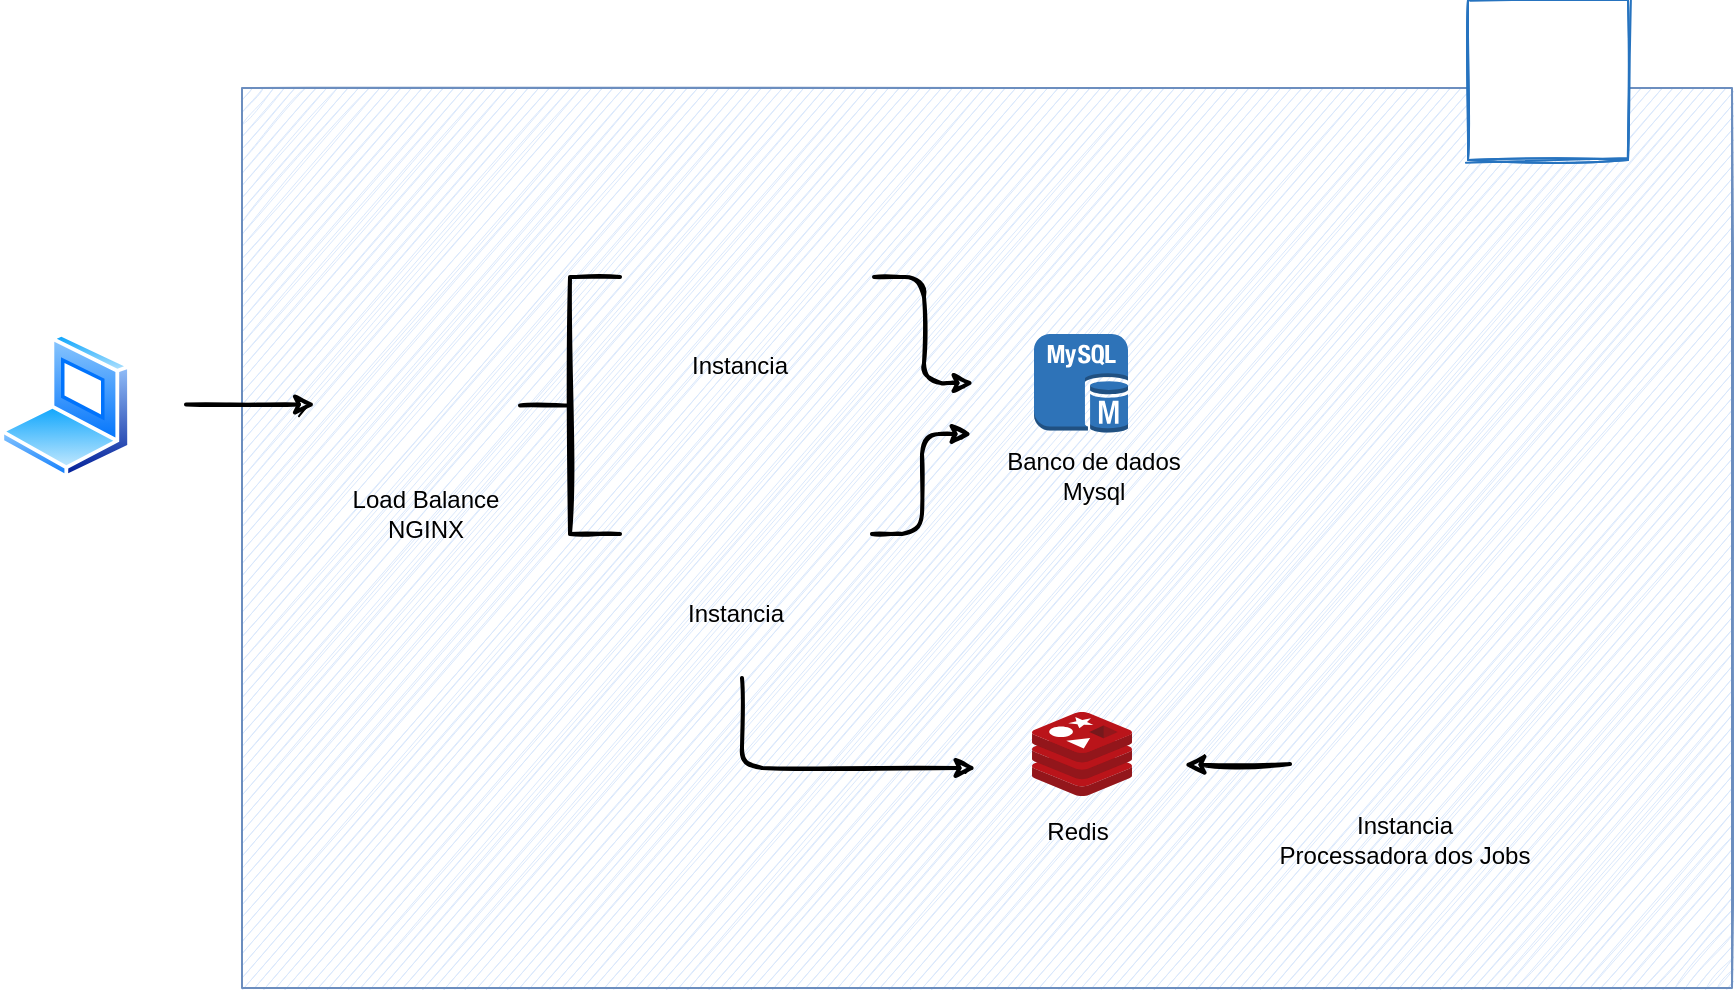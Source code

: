 <mxfile version="14.7.7" type="device"><diagram id="lG3-8pRfwBadwnIxL6H_" name="Page-1"><mxGraphModel dx="1422" dy="794" grid="0" gridSize="10" guides="1" tooltips="1" connect="1" arrows="1" fold="1" page="1" pageScale="1" pageWidth="1100" pageHeight="850" background="none" math="0" shadow="0"><root><mxCell id="0"/><mxCell id="1" parent="0"/><mxCell id="SAm1mcPnSfFld4N1-0k6-8" value="" style="verticalLabelPosition=bottom;verticalAlign=top;html=1;shape=mxgraph.basic.rect;fillColor2=none;strokeWidth=1;size=20;indent=5;sketch=1;fillColor=#dae8fc;strokeColor=#6c8ebf;shadow=0;" vertex="1" parent="1"><mxGeometry x="192" y="140" width="745" height="450" as="geometry"/></mxCell><mxCell id="SAm1mcPnSfFld4N1-0k6-2" value="" style="shape=image;html=1;verticalAlign=top;verticalLabelPosition=bottom;imageAspect=0;aspect=fixed;image=https://cdn4.iconfinder.com/data/icons/logos-and-brands/512/97_Docker_logo_logos-128.png;imageBackground=#ffffff;sketch=1;imageBorder=#2673BF;" vertex="1" parent="1"><mxGeometry x="805" y="96" width="80" height="80" as="geometry"/></mxCell><mxCell id="SAm1mcPnSfFld4N1-0k6-27" value="" style="group" vertex="1" connectable="0" parent="1"><mxGeometry x="560" y="452.0" width="100" height="69.56" as="geometry"/></mxCell><mxCell id="L_FAshQmncVXmhVD1d88-5" value="" style="aspect=fixed;html=1;points=[];align=center;image;fontSize=12;image=img/lib/mscae/Cache_Redis_Product.svg;sketch=1;" parent="SAm1mcPnSfFld4N1-0k6-27" vertex="1"><mxGeometry x="27" width="50" height="42" as="geometry"/></mxCell><mxCell id="L_FAshQmncVXmhVD1d88-16" value="Redis" style="text;html=1;strokeColor=none;fillColor=none;align=center;verticalAlign=middle;whiteSpace=wrap;sketch=1;" parent="SAm1mcPnSfFld4N1-0k6-27" vertex="1"><mxGeometry y="49.56" width="100" height="20" as="geometry"/></mxCell><mxCell id="SAm1mcPnSfFld4N1-0k6-28" value="" style="group" vertex="1" connectable="0" parent="1"><mxGeometry x="709" y="428" width="129" height="97.75" as="geometry"/></mxCell><mxCell id="SAm1mcPnSfFld4N1-0k6-22" value="Instancia&lt;br&gt;Processadora dos Jobs" style="text;html=1;strokeColor=none;fillColor=none;align=center;verticalAlign=middle;whiteSpace=wrap;sketch=1;" vertex="1" parent="SAm1mcPnSfFld4N1-0k6-28"><mxGeometry y="77.75" width="129" height="20" as="geometry"/></mxCell><mxCell id="SAm1mcPnSfFld4N1-0k6-23" value="" style="shape=image;html=1;verticalAlign=top;verticalLabelPosition=bottom;imageAspect=0;aspect=fixed;image=https://cdn4.iconfinder.com/data/icons/logos-and-brands/512/194_Laravel_logo_logos-128.png;sketch=1;" vertex="1" parent="SAm1mcPnSfFld4N1-0k6-28"><mxGeometry x="81.5" width="35.5" height="35.5" as="geometry"/></mxCell><mxCell id="SAm1mcPnSfFld4N1-0k6-24" value="" style="shape=image;html=1;verticalAlign=top;verticalLabelPosition=bottom;imageAspect=0;aspect=fixed;image=https://cdn2.iconfinder.com/data/icons/designer-skills/128/code-programming-php-software-develop-command-language-128.png;sketch=1;" vertex="1" parent="SAm1mcPnSfFld4N1-0k6-28"><mxGeometry x="27.28" y="9.31" width="68.44" height="68.44" as="geometry"/></mxCell><mxCell id="SAm1mcPnSfFld4N1-0k6-30" value="" style="group" vertex="1" connectable="0" parent="1"><mxGeometry x="568" y="224" width="100" height="125" as="geometry"/></mxCell><mxCell id="L_FAshQmncVXmhVD1d88-15" value="Banco de dados&lt;br&gt;Mysql" style="text;html=1;strokeColor=none;fillColor=none;align=center;verticalAlign=middle;whiteSpace=wrap;sketch=1;" parent="SAm1mcPnSfFld4N1-0k6-30" vertex="1"><mxGeometry y="95" width="100" height="30" as="geometry"/></mxCell><mxCell id="SAm1mcPnSfFld4N1-0k6-17" value="" style="outlineConnect=0;dashed=0;verticalLabelPosition=bottom;verticalAlign=top;align=center;html=1;shape=mxgraph.aws3.mysql_db_instance;fillColor=#2E73B8;gradientColor=none;rounded=0;sketch=0;" vertex="1" parent="SAm1mcPnSfFld4N1-0k6-30"><mxGeometry x="20" y="39" width="47" height="49.5" as="geometry"/></mxCell><mxCell id="SAm1mcPnSfFld4N1-0k6-7" value="" style="shape=image;html=1;verticalAlign=top;verticalLabelPosition=bottom;imageAspect=0;aspect=fixed;image=https://cdn4.iconfinder.com/data/icons/logos-3/181/MySQL-128.png;sketch=1;" vertex="1" parent="SAm1mcPnSfFld4N1-0k6-30"><mxGeometry x="56" width="41" height="41" as="geometry"/></mxCell><mxCell id="SAm1mcPnSfFld4N1-0k6-31" value="" style="group" vertex="1" connectable="0" parent="1"><mxGeometry x="391" y="191" width="107.5" height="97.75" as="geometry"/></mxCell><mxCell id="L_FAshQmncVXmhVD1d88-13" value="Instancia" style="text;html=1;strokeColor=none;fillColor=none;align=center;verticalAlign=middle;whiteSpace=wrap;sketch=1;" parent="SAm1mcPnSfFld4N1-0k6-31" vertex="1"><mxGeometry y="77.75" width="100" height="20" as="geometry"/></mxCell><mxCell id="SAm1mcPnSfFld4N1-0k6-5" value="" style="shape=image;html=1;verticalAlign=top;verticalLabelPosition=bottom;imageAspect=0;aspect=fixed;image=https://cdn4.iconfinder.com/data/icons/logos-and-brands/512/194_Laravel_logo_logos-128.png;sketch=1;" vertex="1" parent="SAm1mcPnSfFld4N1-0k6-31"><mxGeometry x="72" width="35.5" height="35.5" as="geometry"/></mxCell><mxCell id="SAm1mcPnSfFld4N1-0k6-6" value="" style="shape=image;html=1;verticalAlign=top;verticalLabelPosition=bottom;imageAspect=0;aspect=fixed;image=https://cdn2.iconfinder.com/data/icons/designer-skills/128/code-programming-php-software-develop-command-language-128.png;sketch=1;" vertex="1" parent="SAm1mcPnSfFld4N1-0k6-31"><mxGeometry x="17.78" y="9.31" width="68.44" height="68.44" as="geometry"/></mxCell><mxCell id="SAm1mcPnSfFld4N1-0k6-32" value="" style="group" vertex="1" connectable="0" parent="1"><mxGeometry x="389" y="315" width="107.5" height="98.44" as="geometry"/></mxCell><mxCell id="L_FAshQmncVXmhVD1d88-14" value="Instancia" style="text;html=1;strokeColor=none;fillColor=none;align=center;verticalAlign=middle;whiteSpace=wrap;sketch=1;" parent="SAm1mcPnSfFld4N1-0k6-32" vertex="1"><mxGeometry y="78.44" width="100" height="20" as="geometry"/></mxCell><mxCell id="SAm1mcPnSfFld4N1-0k6-12" value="" style="shape=image;html=1;verticalAlign=top;verticalLabelPosition=bottom;imageAspect=0;aspect=fixed;image=https://cdn2.iconfinder.com/data/icons/designer-skills/128/code-programming-php-software-develop-command-language-128.png;sketch=1;" vertex="1" parent="SAm1mcPnSfFld4N1-0k6-32"><mxGeometry x="17.78" y="10" width="68.44" height="68.44" as="geometry"/></mxCell><mxCell id="SAm1mcPnSfFld4N1-0k6-13" value="" style="shape=image;html=1;verticalAlign=top;verticalLabelPosition=bottom;imageAspect=0;aspect=fixed;image=https://cdn4.iconfinder.com/data/icons/logos-and-brands/512/194_Laravel_logo_logos-128.png;sketch=1;" vertex="1" parent="SAm1mcPnSfFld4N1-0k6-32"><mxGeometry x="72" width="35.5" height="35.5" as="geometry"/></mxCell><mxCell id="SAm1mcPnSfFld4N1-0k6-21" style="edgeStyle=orthogonalEdgeStyle;curved=0;rounded=1;sketch=0;orthogonalLoop=1;jettySize=auto;html=1;exitX=0.5;exitY=1;exitDx=0;exitDy=0;" edge="1" parent="SAm1mcPnSfFld4N1-0k6-32" source="L_FAshQmncVXmhVD1d88-14" target="L_FAshQmncVXmhVD1d88-14"><mxGeometry relative="1" as="geometry"/></mxCell><mxCell id="SAm1mcPnSfFld4N1-0k6-33" value="" style="group" vertex="1" connectable="0" parent="1"><mxGeometry x="234" y="270" width="100" height="93" as="geometry"/></mxCell><mxCell id="L_FAshQmncVXmhVD1d88-12" value="Load Balance&lt;br&gt;NGINX" style="text;html=1;strokeColor=none;fillColor=none;align=center;verticalAlign=middle;whiteSpace=wrap;sketch=1;" parent="SAm1mcPnSfFld4N1-0k6-33" vertex="1"><mxGeometry y="73" width="100" height="20" as="geometry"/></mxCell><mxCell id="SAm1mcPnSfFld4N1-0k6-9" value="" style="shape=image;html=1;verticalAlign=top;verticalLabelPosition=bottom;imageAspect=0;aspect=fixed;image=https://cdn4.iconfinder.com/data/icons/logos-brands-5/24/nginx-128.png;sketch=1;" vertex="1" parent="SAm1mcPnSfFld4N1-0k6-33"><mxGeometry x="22.5" width="59" height="59" as="geometry"/></mxCell><mxCell id="SAm1mcPnSfFld4N1-0k6-35" value="" style="endArrow=classic;html=1;shadow=0;sketch=1;strokeWidth=2;" edge="1" parent="1"><mxGeometry width="50" height="50" relative="1" as="geometry"><mxPoint x="716" y="478" as="sourcePoint"/><mxPoint x="663" y="478.38" as="targetPoint"/></mxGeometry></mxCell><mxCell id="SAm1mcPnSfFld4N1-0k6-39" value="" style="edgeStyle=elbowEdgeStyle;elbow=horizontal;endArrow=classic;html=1;shadow=0;strokeWidth=2;sketch=1;" edge="1" parent="1"><mxGeometry width="50" height="50" relative="1" as="geometry"><mxPoint x="507" y="363" as="sourcePoint"/><mxPoint x="557" y="313" as="targetPoint"/></mxGeometry></mxCell><mxCell id="SAm1mcPnSfFld4N1-0k6-40" value="" style="strokeWidth=2;html=1;shape=mxgraph.flowchart.annotation_2;align=left;labelPosition=right;pointerEvents=1;rounded=0;shadow=0;sketch=1;horizontal=1;fillStyle=auto;fillColor=none;" vertex="1" parent="1"><mxGeometry x="331" y="234.5" width="50" height="128.5" as="geometry"/></mxCell><mxCell id="SAm1mcPnSfFld4N1-0k6-44" value="" style="edgeStyle=elbowEdgeStyle;elbow=horizontal;endArrow=classic;html=1;shadow=0;strokeWidth=2;sketch=1;" edge="1" parent="1"><mxGeometry width="50" height="50" relative="1" as="geometry"><mxPoint x="508" y="234.5" as="sourcePoint"/><mxPoint x="558" y="287.5" as="targetPoint"/></mxGeometry></mxCell><mxCell id="SAm1mcPnSfFld4N1-0k6-45" value="" style="aspect=fixed;perimeter=ellipsePerimeter;html=1;align=center;shadow=0;dashed=0;spacingTop=3;image;image=img/lib/active_directory/laptop_client.svg;rounded=0;sketch=1;" vertex="1" parent="1"><mxGeometry x="71" y="262.25" width="65.7" height="73" as="geometry"/></mxCell><mxCell id="SAm1mcPnSfFld4N1-0k6-46" value="" style="endArrow=classic;html=1;shadow=0;strokeWidth=2;sketch=1;" edge="1" parent="1"><mxGeometry width="50" height="50" relative="1" as="geometry"><mxPoint x="164" y="298.25" as="sourcePoint"/><mxPoint x="228.7" y="298.25" as="targetPoint"/></mxGeometry></mxCell><mxCell id="SAm1mcPnSfFld4N1-0k6-48" value="" style="edgeStyle=segmentEdgeStyle;endArrow=classic;html=1;shadow=0;strokeWidth=2;sketch=1;" edge="1" parent="1"><mxGeometry width="50" height="50" relative="1" as="geometry"><mxPoint x="442" y="435" as="sourcePoint"/><mxPoint x="559" y="480" as="targetPoint"/><Array as="points"><mxPoint x="442" y="480"/></Array></mxGeometry></mxCell></root></mxGraphModel></diagram></mxfile>